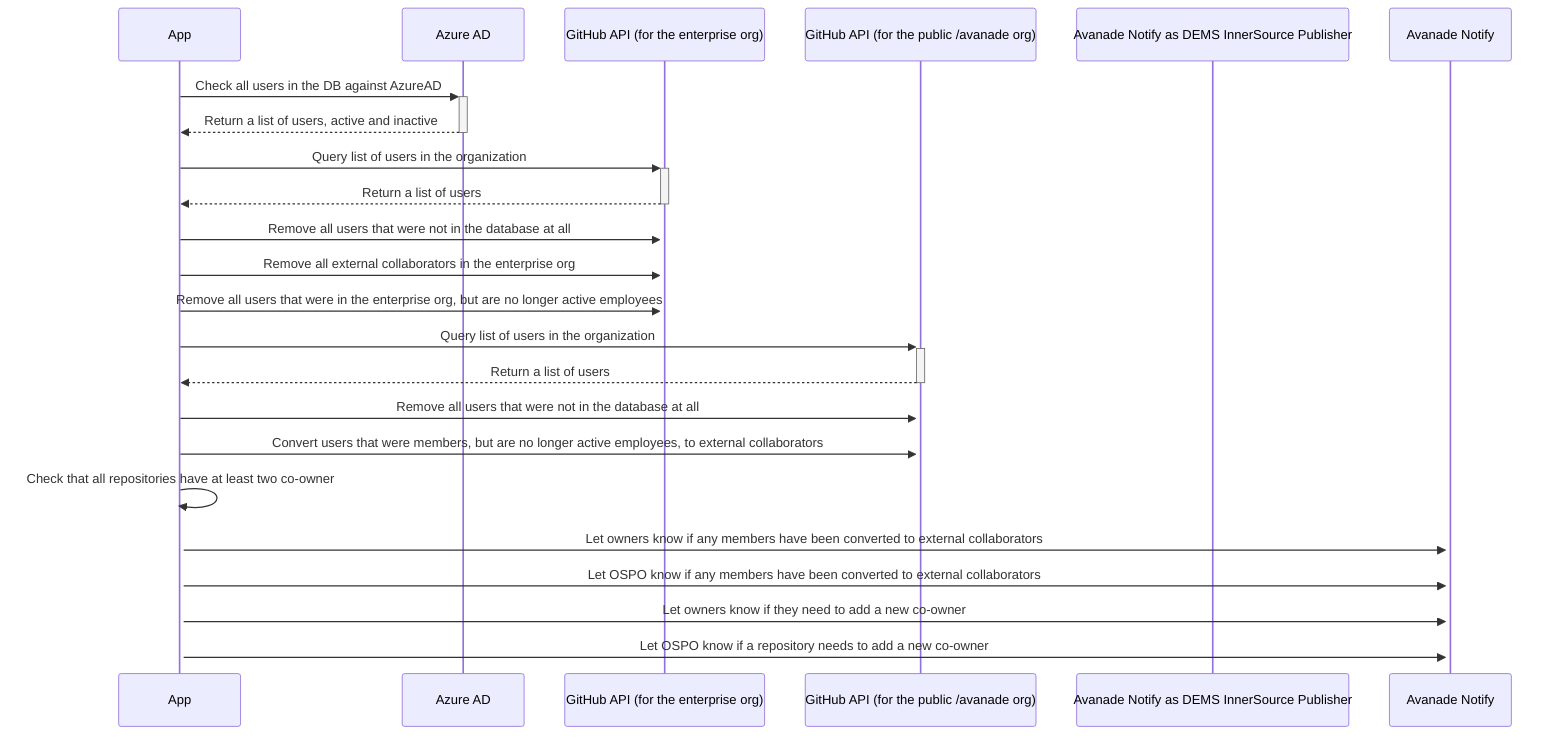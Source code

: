 sequenceDiagram
    App->>+Azure AD: Check all users in the DB against AzureAD
    Azure AD-->>-App: Return a list of users, active and inactive
    App->>+GitHub API (for the enterprise org): Query list of users in the organization
    GitHub API (for the enterprise org)-->>-App: Return a list of users
    App->>+GitHub API (for the enterprise org): Remove all users that were not in the database at all
    App->>+GitHub API (for the enterprise org): Remove all external collaborators in the enterprise org
    App->>+GitHub API (for the enterprise org): Remove all users that were in the enterprise org, but are no longer active employees
    App->>+GitHub API (for the public /avanade org): Query list of users in the organization
    GitHub API (for the public /avanade org)-->>-App: Return a list of users
    App->>+GitHub API (for the public /avanade org): Remove all users that were not in the database at all
    App->>+GitHub API (for the public /avanade org): Convert users that were members, but are no longer active employees, to external collaborators
    App->>+App: Check that all repositories have at least two co-owner
    participant Avanade Notify as DEMS InnerSource Publisher
    App->>+Avanade Notify: Let owners know if any members have been converted to external collaborators
    App->>+Avanade Notify: Let OSPO know if any members have been converted to external collaborators
    App->>+Avanade Notify: Let owners know if they need to add a new co-owner
    App->>+Avanade Notify: Let OSPO know if a repository needs to add a new co-owner